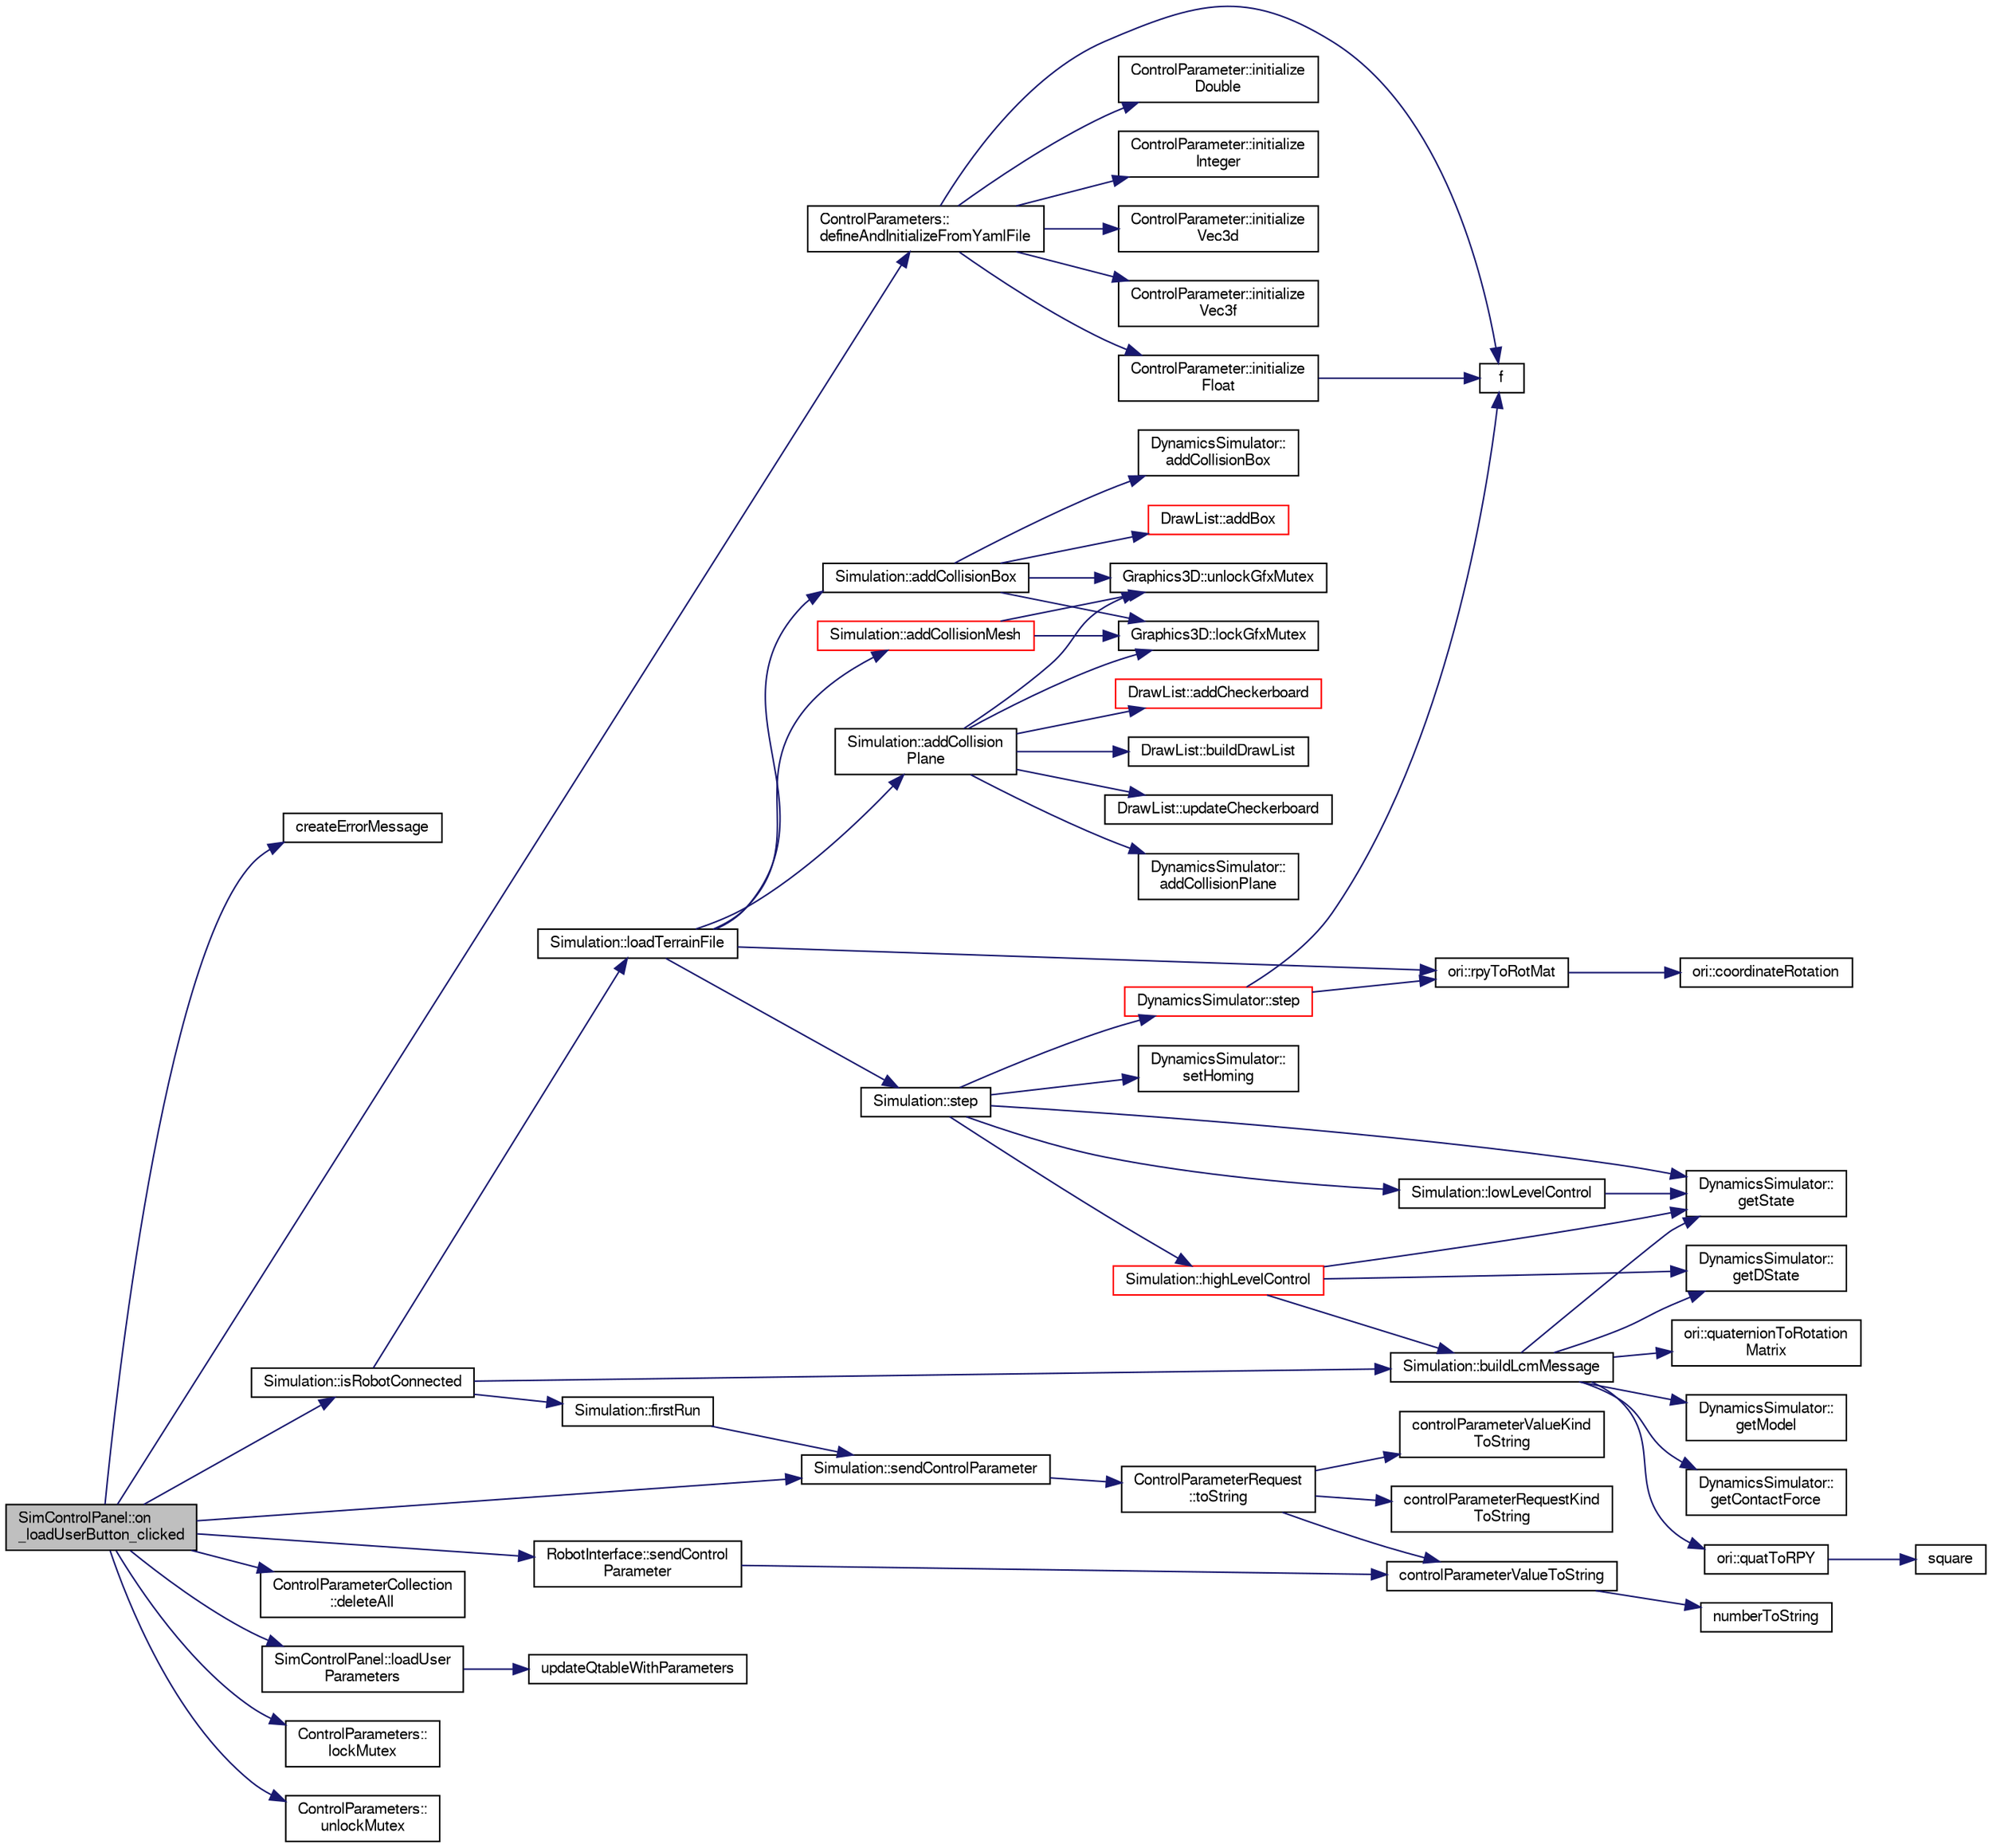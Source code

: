 digraph "SimControlPanel::on_loadUserButton_clicked"
{
  edge [fontname="FreeSans",fontsize="10",labelfontname="FreeSans",labelfontsize="10"];
  node [fontname="FreeSans",fontsize="10",shape=record];
  rankdir="LR";
  Node1 [label="SimControlPanel::on\l_loadUserButton_clicked",height=0.2,width=0.4,color="black", fillcolor="grey75", style="filled", fontcolor="black"];
  Node1 -> Node2 [color="midnightblue",fontsize="10",style="solid",fontname="FreeSans"];
  Node2 [label="createErrorMessage",height=0.2,width=0.4,color="black", fillcolor="white", style="filled",URL="$d8/dcd/_sim_control_panel_8cpp.html#a771db95f0473f6530892c739de3c1b83"];
  Node1 -> Node3 [color="midnightblue",fontsize="10",style="solid",fontname="FreeSans"];
  Node3 [label="ControlParameters::\ldefineAndInitializeFromYamlFile",height=0.2,width=0.4,color="black", fillcolor="white", style="filled",URL="$d8/d86/class_control_parameters.html#ab20496fc55207ace7e7589fd652edcf4"];
  Node3 -> Node4 [color="midnightblue",fontsize="10",style="solid",fontname="FreeSans"];
  Node4 [label="f",height=0.2,width=0.4,color="black", fillcolor="white", style="filled",URL="$dc/dd7/test__casadi_8cpp.html#ae20d7fba59865a21504b65cdb44cbfe5"];
  Node3 -> Node5 [color="midnightblue",fontsize="10",style="solid",fontname="FreeSans"];
  Node5 [label="ControlParameter::initialize\lDouble",height=0.2,width=0.4,color="black", fillcolor="white", style="filled",URL="$da/d98/class_control_parameter.html#a13b0c1993d779ecd063a2177507f2704"];
  Node3 -> Node6 [color="midnightblue",fontsize="10",style="solid",fontname="FreeSans"];
  Node6 [label="ControlParameter::initialize\lFloat",height=0.2,width=0.4,color="black", fillcolor="white", style="filled",URL="$da/d98/class_control_parameter.html#a758ba2c0d184af0c0a19caee656b2af3"];
  Node6 -> Node4 [color="midnightblue",fontsize="10",style="solid",fontname="FreeSans"];
  Node3 -> Node7 [color="midnightblue",fontsize="10",style="solid",fontname="FreeSans"];
  Node7 [label="ControlParameter::initialize\lInteger",height=0.2,width=0.4,color="black", fillcolor="white", style="filled",URL="$da/d98/class_control_parameter.html#abc08f598172aee1e86f51edc67f3fdd8"];
  Node3 -> Node8 [color="midnightblue",fontsize="10",style="solid",fontname="FreeSans"];
  Node8 [label="ControlParameter::initialize\lVec3d",height=0.2,width=0.4,color="black", fillcolor="white", style="filled",URL="$da/d98/class_control_parameter.html#a09a2be4eb342febe00c60d9eaa735d4e"];
  Node3 -> Node9 [color="midnightblue",fontsize="10",style="solid",fontname="FreeSans"];
  Node9 [label="ControlParameter::initialize\lVec3f",height=0.2,width=0.4,color="black", fillcolor="white", style="filled",URL="$da/d98/class_control_parameter.html#adc8af6ad0dfb0c862cae6ec8ae8d4afd"];
  Node1 -> Node10 [color="midnightblue",fontsize="10",style="solid",fontname="FreeSans"];
  Node10 [label="ControlParameterCollection\l::deleteAll",height=0.2,width=0.4,color="black", fillcolor="white", style="filled",URL="$dd/da1/class_control_parameter_collection.html#a47d611dedd2df7c3c07700c0900ae255"];
  Node1 -> Node11 [color="midnightblue",fontsize="10",style="solid",fontname="FreeSans"];
  Node11 [label="Simulation::isRobotConnected",height=0.2,width=0.4,color="black", fillcolor="white", style="filled",URL="$dd/d14/class_simulation.html#a84d72d5cddf1b6b5dbbe94f83a448958"];
  Node11 -> Node12 [color="midnightblue",fontsize="10",style="solid",fontname="FreeSans"];
  Node12 [label="Simulation::firstRun",height=0.2,width=0.4,color="black", fillcolor="white", style="filled",URL="$dd/d14/class_simulation.html#ab264f11e0f5fc0e601644f1c9e8ced64"];
  Node12 -> Node13 [color="midnightblue",fontsize="10",style="solid",fontname="FreeSans"];
  Node13 [label="Simulation::sendControlParameter",height=0.2,width=0.4,color="black", fillcolor="white", style="filled",URL="$dd/d14/class_simulation.html#a31364f2daa9daedef347aaff4001796c"];
  Node13 -> Node14 [color="midnightblue",fontsize="10",style="solid",fontname="FreeSans"];
  Node14 [label="ControlParameterRequest\l::toString",height=0.2,width=0.4,color="black", fillcolor="white", style="filled",URL="$d6/d6d/struct_control_parameter_request.html#a8652e8975cfc2b0ea04e573ea7eb15e4"];
  Node14 -> Node15 [color="midnightblue",fontsize="10",style="solid",fontname="FreeSans"];
  Node15 [label="controlParameterRequestKind\lToString",height=0.2,width=0.4,color="black", fillcolor="white", style="filled",URL="$d6/de9/_control_parameter_interface_8h.html#aec18dbc0e1e7ea54b4204c75221178af"];
  Node14 -> Node16 [color="midnightblue",fontsize="10",style="solid",fontname="FreeSans"];
  Node16 [label="controlParameterValueKind\lToString",height=0.2,width=0.4,color="black", fillcolor="white", style="filled",URL="$d2/d01/_control_parameters_8h.html#a39a31ac35492a7e98110f7301430b5fe"];
  Node14 -> Node17 [color="midnightblue",fontsize="10",style="solid",fontname="FreeSans"];
  Node17 [label="controlParameterValueToString",height=0.2,width=0.4,color="black", fillcolor="white", style="filled",URL="$d2/d01/_control_parameters_8h.html#a845e4adacbcbd157527c891bb3fa4b74"];
  Node17 -> Node18 [color="midnightblue",fontsize="10",style="solid",fontname="FreeSans"];
  Node18 [label="numberToString",height=0.2,width=0.4,color="black", fillcolor="white", style="filled",URL="$de/df0/utilities_8h.html#acb4bfd4bd21d2af1b655d5039281ec3b"];
  Node11 -> Node19 [color="midnightblue",fontsize="10",style="solid",fontname="FreeSans"];
  Node19 [label="Simulation::buildLcmMessage",height=0.2,width=0.4,color="black", fillcolor="white", style="filled",URL="$dd/d14/class_simulation.html#ad20996d43bb2265500b4edb5fcb00dc6"];
  Node19 -> Node20 [color="midnightblue",fontsize="10",style="solid",fontname="FreeSans"];
  Node20 [label="DynamicsSimulator::\lgetState",height=0.2,width=0.4,color="black", fillcolor="white", style="filled",URL="$d7/d9c/class_dynamics_simulator.html#a72892f39ed60e2f50df53ea49ffb6433"];
  Node19 -> Node21 [color="midnightblue",fontsize="10",style="solid",fontname="FreeSans"];
  Node21 [label="DynamicsSimulator::\lgetDState",height=0.2,width=0.4,color="black", fillcolor="white", style="filled",URL="$d7/d9c/class_dynamics_simulator.html#a1dc9f92d57994e053f91b9cb619adde4"];
  Node19 -> Node22 [color="midnightblue",fontsize="10",style="solid",fontname="FreeSans"];
  Node22 [label="ori::quatToRPY",height=0.2,width=0.4,color="black", fillcolor="white", style="filled",URL="$da/d9b/namespaceori.html#add76bed815809cbebd38a8596b0f6224"];
  Node22 -> Node23 [color="midnightblue",fontsize="10",style="solid",fontname="FreeSans"];
  Node23 [label="square",height=0.2,width=0.4,color="black", fillcolor="white", style="filled",URL="$de/dda/_math_utilities_8h.html#a4f88262a43b7f84fc10183a1f82f6b66"];
  Node19 -> Node24 [color="midnightblue",fontsize="10",style="solid",fontname="FreeSans"];
  Node24 [label="ori::quaternionToRotation\lMatrix",height=0.2,width=0.4,color="black", fillcolor="white", style="filled",URL="$da/d9b/namespaceori.html#af88fa91d686c646d41f9b747a6bc90f0"];
  Node19 -> Node25 [color="midnightblue",fontsize="10",style="solid",fontname="FreeSans"];
  Node25 [label="DynamicsSimulator::\lgetModel",height=0.2,width=0.4,color="black", fillcolor="white", style="filled",URL="$d7/d9c/class_dynamics_simulator.html#a560cb59e43a731fd2a8bb4f54b4086bd"];
  Node19 -> Node26 [color="midnightblue",fontsize="10",style="solid",fontname="FreeSans"];
  Node26 [label="DynamicsSimulator::\lgetContactForce",height=0.2,width=0.4,color="black", fillcolor="white", style="filled",URL="$d7/d9c/class_dynamics_simulator.html#a9afb9649511f0eb19f953bf470d80252"];
  Node11 -> Node27 [color="midnightblue",fontsize="10",style="solid",fontname="FreeSans"];
  Node27 [label="Simulation::loadTerrainFile",height=0.2,width=0.4,color="black", fillcolor="white", style="filled",URL="$dd/d14/class_simulation.html#ad3b3a11e3a8d6e2119dbcf538802d5cf"];
  Node27 -> Node28 [color="midnightblue",fontsize="10",style="solid",fontname="FreeSans"];
  Node28 [label="Simulation::addCollision\lPlane",height=0.2,width=0.4,color="black", fillcolor="white", style="filled",URL="$dd/d14/class_simulation.html#a20c4e8286bb7880f186e0aa3fe5f103e"];
  Node28 -> Node29 [color="midnightblue",fontsize="10",style="solid",fontname="FreeSans"];
  Node29 [label="DynamicsSimulator::\laddCollisionPlane",height=0.2,width=0.4,color="black", fillcolor="white", style="filled",URL="$d7/d9c/class_dynamics_simulator.html#ac35ba5a30a31d439be9933947e6c806a"];
  Node28 -> Node30 [color="midnightblue",fontsize="10",style="solid",fontname="FreeSans"];
  Node30 [label="Graphics3D::lockGfxMutex",height=0.2,width=0.4,color="black", fillcolor="white", style="filled",URL="$de/d6f/class_graphics3_d.html#ac763bf007eb93804b0350340cc6adb80"];
  Node28 -> Node31 [color="midnightblue",fontsize="10",style="solid",fontname="FreeSans"];
  Node31 [label="DrawList::addCheckerboard",height=0.2,width=0.4,color="red", fillcolor="white", style="filled",URL="$d1/d03/class_draw_list.html#a1df4a5846120d050f009a8736424f221"];
  Node28 -> Node32 [color="midnightblue",fontsize="10",style="solid",fontname="FreeSans"];
  Node32 [label="DrawList::buildDrawList",height=0.2,width=0.4,color="black", fillcolor="white", style="filled",URL="$d1/d03/class_draw_list.html#a792c90bc3c128f684bd62928b24d2d38"];
  Node28 -> Node33 [color="midnightblue",fontsize="10",style="solid",fontname="FreeSans"];
  Node33 [label="DrawList::updateCheckerboard",height=0.2,width=0.4,color="black", fillcolor="white", style="filled",URL="$d1/d03/class_draw_list.html#ae3f55365bc72bedb51b835533c515861"];
  Node28 -> Node34 [color="midnightblue",fontsize="10",style="solid",fontname="FreeSans"];
  Node34 [label="Graphics3D::unlockGfxMutex",height=0.2,width=0.4,color="black", fillcolor="white", style="filled",URL="$de/d6f/class_graphics3_d.html#a4c7364a808d197a1632386204c6eb20c"];
  Node27 -> Node35 [color="midnightblue",fontsize="10",style="solid",fontname="FreeSans"];
  Node35 [label="ori::rpyToRotMat",height=0.2,width=0.4,color="black", fillcolor="white", style="filled",URL="$da/d9b/namespaceori.html#add867f41c8046a8bba05611e25c8dfcd"];
  Node35 -> Node36 [color="midnightblue",fontsize="10",style="solid",fontname="FreeSans"];
  Node36 [label="ori::coordinateRotation",height=0.2,width=0.4,color="black", fillcolor="white", style="filled",URL="$da/d9b/namespaceori.html#a537b8d0769c03e4cd8ef2b9a9dc8a760"];
  Node27 -> Node37 [color="midnightblue",fontsize="10",style="solid",fontname="FreeSans"];
  Node37 [label="Simulation::addCollisionBox",height=0.2,width=0.4,color="black", fillcolor="white", style="filled",URL="$dd/d14/class_simulation.html#a33e67c5154f5fdbab0d49f23777f4313"];
  Node37 -> Node38 [color="midnightblue",fontsize="10",style="solid",fontname="FreeSans"];
  Node38 [label="DynamicsSimulator::\laddCollisionBox",height=0.2,width=0.4,color="black", fillcolor="white", style="filled",URL="$d7/d9c/class_dynamics_simulator.html#aa3c1c830bfa1dc1ceed7ff95f2f437c1"];
  Node37 -> Node30 [color="midnightblue",fontsize="10",style="solid",fontname="FreeSans"];
  Node37 -> Node39 [color="midnightblue",fontsize="10",style="solid",fontname="FreeSans"];
  Node39 [label="DrawList::addBox",height=0.2,width=0.4,color="red", fillcolor="white", style="filled",URL="$d1/d03/class_draw_list.html#a9c2c9531b2de18e928fc8d0d20cfb4c7"];
  Node37 -> Node34 [color="midnightblue",fontsize="10",style="solid",fontname="FreeSans"];
  Node27 -> Node40 [color="midnightblue",fontsize="10",style="solid",fontname="FreeSans"];
  Node40 [label="Simulation::step",height=0.2,width=0.4,color="black", fillcolor="white", style="filled",URL="$dd/d14/class_simulation.html#a5474b99a1471e382b2e6a87adff814dc"];
  Node40 -> Node41 [color="midnightblue",fontsize="10",style="solid",fontname="FreeSans"];
  Node41 [label="Simulation::lowLevelControl",height=0.2,width=0.4,color="black", fillcolor="white", style="filled",URL="$dd/d14/class_simulation.html#acfb66e9a45bf3c99747d271418f34bfe"];
  Node41 -> Node20 [color="midnightblue",fontsize="10",style="solid",fontname="FreeSans"];
  Node40 -> Node42 [color="midnightblue",fontsize="10",style="solid",fontname="FreeSans"];
  Node42 [label="Simulation::highLevelControl",height=0.2,width=0.4,color="red", fillcolor="white", style="filled",URL="$dd/d14/class_simulation.html#a04559087d745de92a850e2c490d4981d"];
  Node42 -> Node20 [color="midnightblue",fontsize="10",style="solid",fontname="FreeSans"];
  Node42 -> Node21 [color="midnightblue",fontsize="10",style="solid",fontname="FreeSans"];
  Node42 -> Node19 [color="midnightblue",fontsize="10",style="solid",fontname="FreeSans"];
  Node40 -> Node20 [color="midnightblue",fontsize="10",style="solid",fontname="FreeSans"];
  Node40 -> Node43 [color="midnightblue",fontsize="10",style="solid",fontname="FreeSans"];
  Node43 [label="DynamicsSimulator::\lsetHoming",height=0.2,width=0.4,color="black", fillcolor="white", style="filled",URL="$d7/d9c/class_dynamics_simulator.html#a339504f4bd9866588fd73b2fc0fbab0d"];
  Node40 -> Node44 [color="midnightblue",fontsize="10",style="solid",fontname="FreeSans"];
  Node44 [label="DynamicsSimulator::step",height=0.2,width=0.4,color="red", fillcolor="white", style="filled",URL="$d7/d9c/class_dynamics_simulator.html#a84b25acaf7edf23f4f437a96a0d8ba05",tooltip="Initialize simulator with given model. "];
  Node44 -> Node4 [color="midnightblue",fontsize="10",style="solid",fontname="FreeSans"];
  Node44 -> Node35 [color="midnightblue",fontsize="10",style="solid",fontname="FreeSans"];
  Node27 -> Node45 [color="midnightblue",fontsize="10",style="solid",fontname="FreeSans"];
  Node45 [label="Simulation::addCollisionMesh",height=0.2,width=0.4,color="red", fillcolor="white", style="filled",URL="$dd/d14/class_simulation.html#afae53444e828ca1ce1a8b20d2f9fecc6"];
  Node45 -> Node30 [color="midnightblue",fontsize="10",style="solid",fontname="FreeSans"];
  Node45 -> Node34 [color="midnightblue",fontsize="10",style="solid",fontname="FreeSans"];
  Node1 -> Node46 [color="midnightblue",fontsize="10",style="solid",fontname="FreeSans"];
  Node46 [label="SimControlPanel::loadUser\lParameters",height=0.2,width=0.4,color="black", fillcolor="white", style="filled",URL="$d1/d22/class_sim_control_panel.html#ac7d1641c396f8939d615484a11b6ee49"];
  Node46 -> Node47 [color="midnightblue",fontsize="10",style="solid",fontname="FreeSans"];
  Node47 [label="updateQtableWithParameters",height=0.2,width=0.4,color="black", fillcolor="white", style="filled",URL="$d8/dcd/_sim_control_panel_8cpp.html#a95b841e725f99ed779bdcbf80579cfd5"];
  Node1 -> Node48 [color="midnightblue",fontsize="10",style="solid",fontname="FreeSans"];
  Node48 [label="ControlParameters::\llockMutex",height=0.2,width=0.4,color="black", fillcolor="white", style="filled",URL="$d8/d86/class_control_parameters.html#a8f614fa95d472922d65efe48238a7afc"];
  Node1 -> Node49 [color="midnightblue",fontsize="10",style="solid",fontname="FreeSans"];
  Node49 [label="RobotInterface::sendControl\lParameter",height=0.2,width=0.4,color="black", fillcolor="white", style="filled",URL="$d6/d05/class_robot_interface.html#a3e8ce08dd7aa4f2127563e1eb8317140"];
  Node49 -> Node17 [color="midnightblue",fontsize="10",style="solid",fontname="FreeSans"];
  Node1 -> Node13 [color="midnightblue",fontsize="10",style="solid",fontname="FreeSans"];
  Node1 -> Node50 [color="midnightblue",fontsize="10",style="solid",fontname="FreeSans"];
  Node50 [label="ControlParameters::\lunlockMutex",height=0.2,width=0.4,color="black", fillcolor="white", style="filled",URL="$d8/d86/class_control_parameters.html#af025ae2e93e63f23e77802189bfbc0af"];
}
